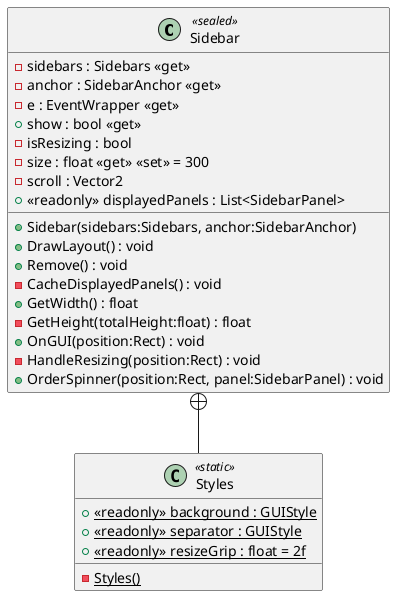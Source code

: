 @startuml
class Sidebar <<sealed>> {
    + Sidebar(sidebars:Sidebars, anchor:SidebarAnchor)
    - sidebars : Sidebars <<get>>
    - anchor : SidebarAnchor <<get>>
    - e : EventWrapper <<get>>
    + show : bool <<get>>
    - isResizing : bool
    - size : float <<get>> <<set>> = 300
    - scroll : Vector2
    + <<readonly>> displayedPanels : List<SidebarPanel>
    + DrawLayout() : void
    + Remove() : void
    - CacheDisplayedPanels() : void
    + GetWidth() : float
    - GetHeight(totalHeight:float) : float
    + OnGUI(position:Rect) : void
    - HandleResizing(position:Rect) : void
    + OrderSpinner(position:Rect, panel:SidebarPanel) : void
}
class Styles <<static>> {
    + {static} <<readonly>> background : GUIStyle
    + {static} <<readonly>> separator : GUIStyle
    + {static} <<readonly>> resizeGrip : float = 2f
    {static} - Styles()
}
Sidebar +-- Styles
@enduml
